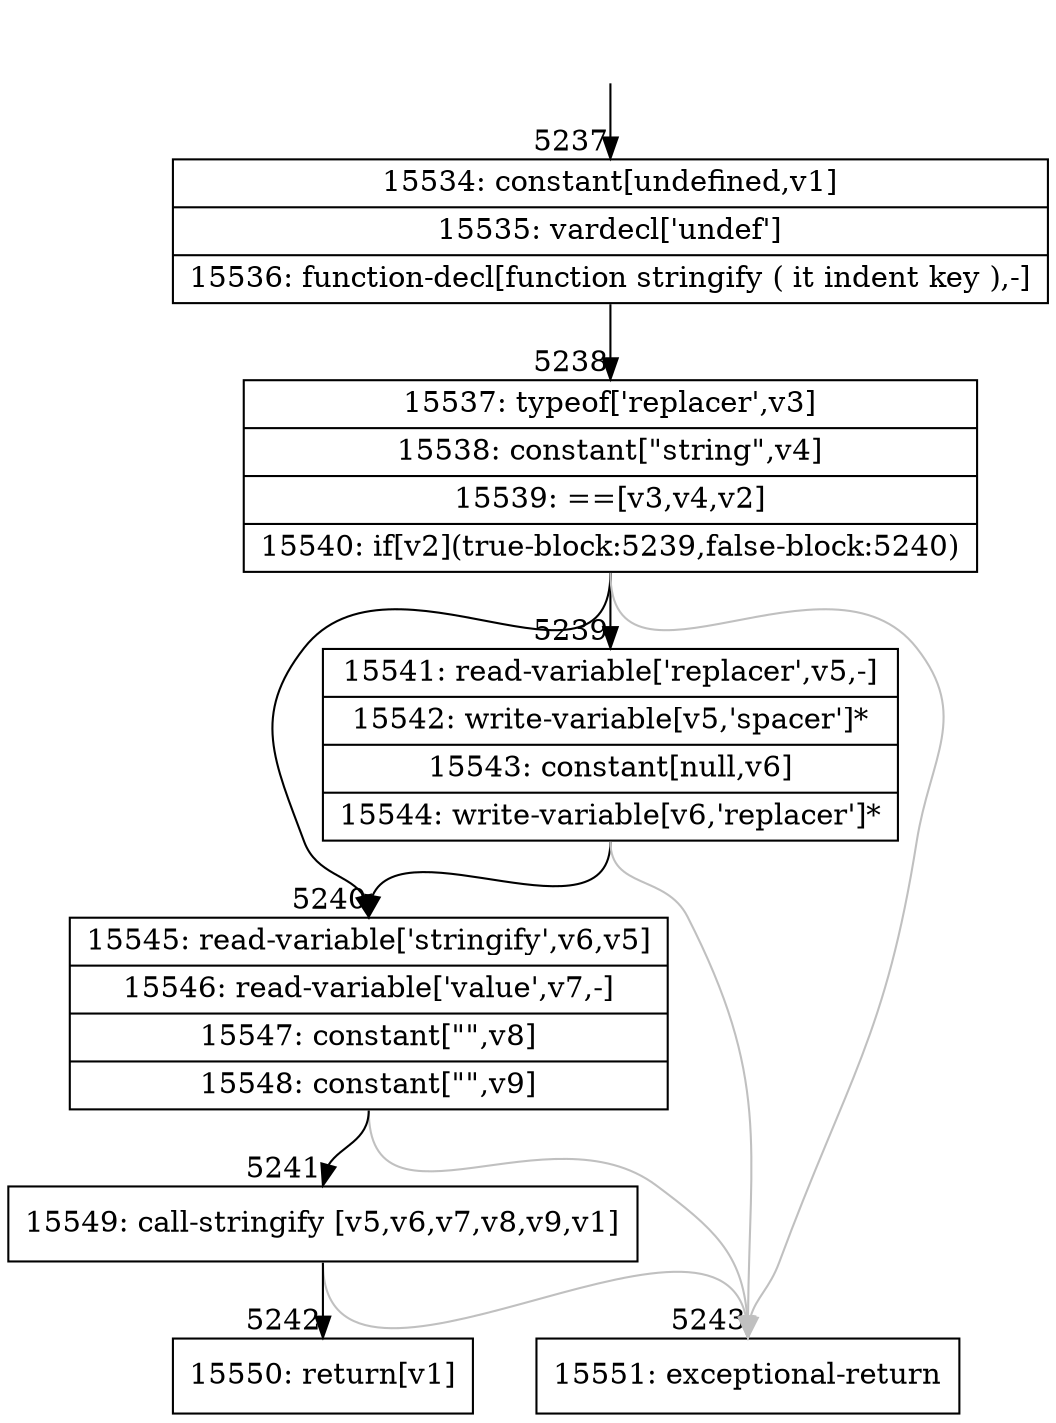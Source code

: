 digraph {
rankdir="TD"
BB_entry367[shape=none,label=""];
BB_entry367 -> BB5237 [tailport=s, headport=n, headlabel="    5237"]
BB5237 [shape=record label="{15534: constant[undefined,v1]|15535: vardecl['undef']|15536: function-decl[function stringify ( it indent key ),-]}" ] 
BB5237 -> BB5238 [tailport=s, headport=n, headlabel="      5238"]
BB5238 [shape=record label="{15537: typeof['replacer',v3]|15538: constant[\"string\",v4]|15539: ==[v3,v4,v2]|15540: if[v2](true-block:5239,false-block:5240)}" ] 
BB5238 -> BB5239 [tailport=s, headport=n, headlabel="      5239"]
BB5238 -> BB5240 [tailport=s, headport=n, headlabel="      5240"]
BB5238 -> BB5243 [tailport=s, headport=n, color=gray, headlabel="      5243"]
BB5239 [shape=record label="{15541: read-variable['replacer',v5,-]|15542: write-variable[v5,'spacer']*|15543: constant[null,v6]|15544: write-variable[v6,'replacer']*}" ] 
BB5239 -> BB5240 [tailport=s, headport=n]
BB5239 -> BB5243 [tailport=s, headport=n, color=gray]
BB5240 [shape=record label="{15545: read-variable['stringify',v6,v5]|15546: read-variable['value',v7,-]|15547: constant[\"\",v8]|15548: constant[\"\",v9]}" ] 
BB5240 -> BB5241 [tailport=s, headport=n, headlabel="      5241"]
BB5240 -> BB5243 [tailport=s, headport=n, color=gray]
BB5241 [shape=record label="{15549: call-stringify [v5,v6,v7,v8,v9,v1]}" ] 
BB5241 -> BB5242 [tailport=s, headport=n, headlabel="      5242"]
BB5241 -> BB5243 [tailport=s, headport=n, color=gray]
BB5242 [shape=record label="{15550: return[v1]}" ] 
BB5243 [shape=record label="{15551: exceptional-return}" ] 
//#$~ 7178
}
